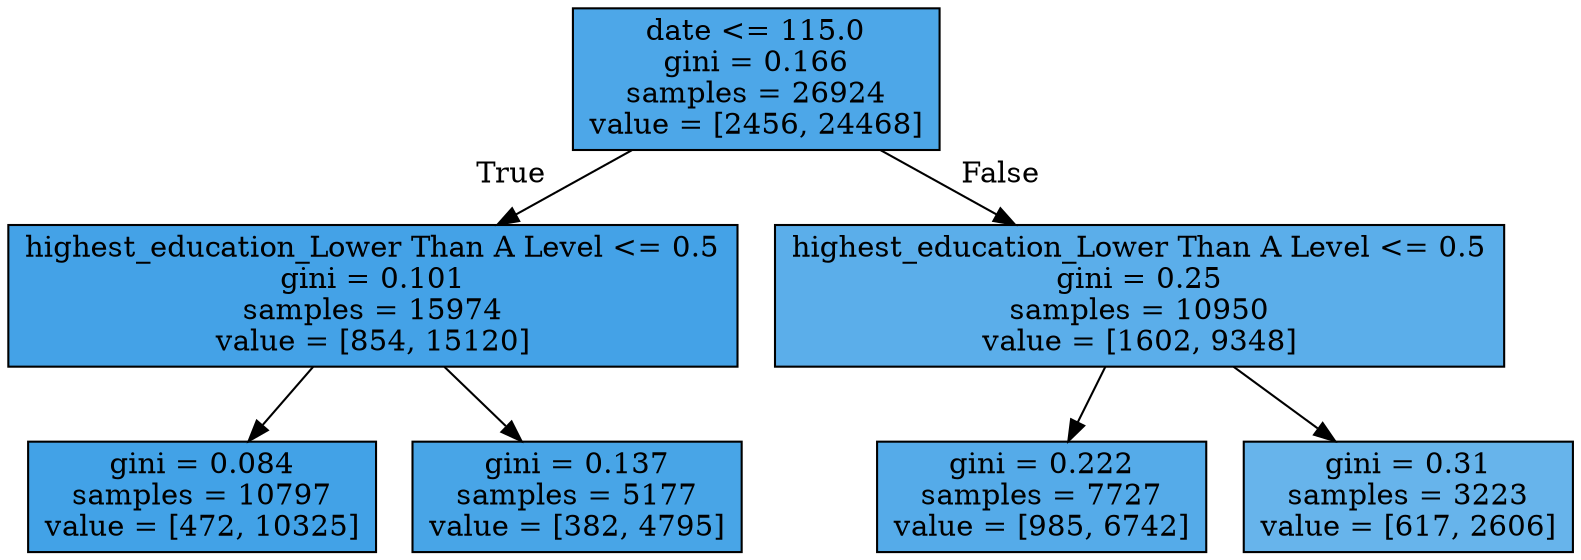 digraph Tree {
node [shape=box, style="filled", color="black"] ;
0 [label="date <= 115.0\ngini = 0.166\nsamples = 26924\nvalue = [2456, 24468]", fillcolor="#399de5e5"] ;
1 [label="highest_education_Lower Than A Level <= 0.5\ngini = 0.101\nsamples = 15974\nvalue = [854, 15120]", fillcolor="#399de5f1"] ;
0 -> 1 [labeldistance=2.5, labelangle=45, headlabel="True"] ;
2 [label="gini = 0.084\nsamples = 10797\nvalue = [472, 10325]", fillcolor="#399de5f3"] ;
1 -> 2 ;
3 [label="gini = 0.137\nsamples = 5177\nvalue = [382, 4795]", fillcolor="#399de5eb"] ;
1 -> 3 ;
4 [label="highest_education_Lower Than A Level <= 0.5\ngini = 0.25\nsamples = 10950\nvalue = [1602, 9348]", fillcolor="#399de5d3"] ;
0 -> 4 [labeldistance=2.5, labelangle=-45, headlabel="False"] ;
5 [label="gini = 0.222\nsamples = 7727\nvalue = [985, 6742]", fillcolor="#399de5da"] ;
4 -> 5 ;
6 [label="gini = 0.31\nsamples = 3223\nvalue = [617, 2606]", fillcolor="#399de5c3"] ;
4 -> 6 ;
}